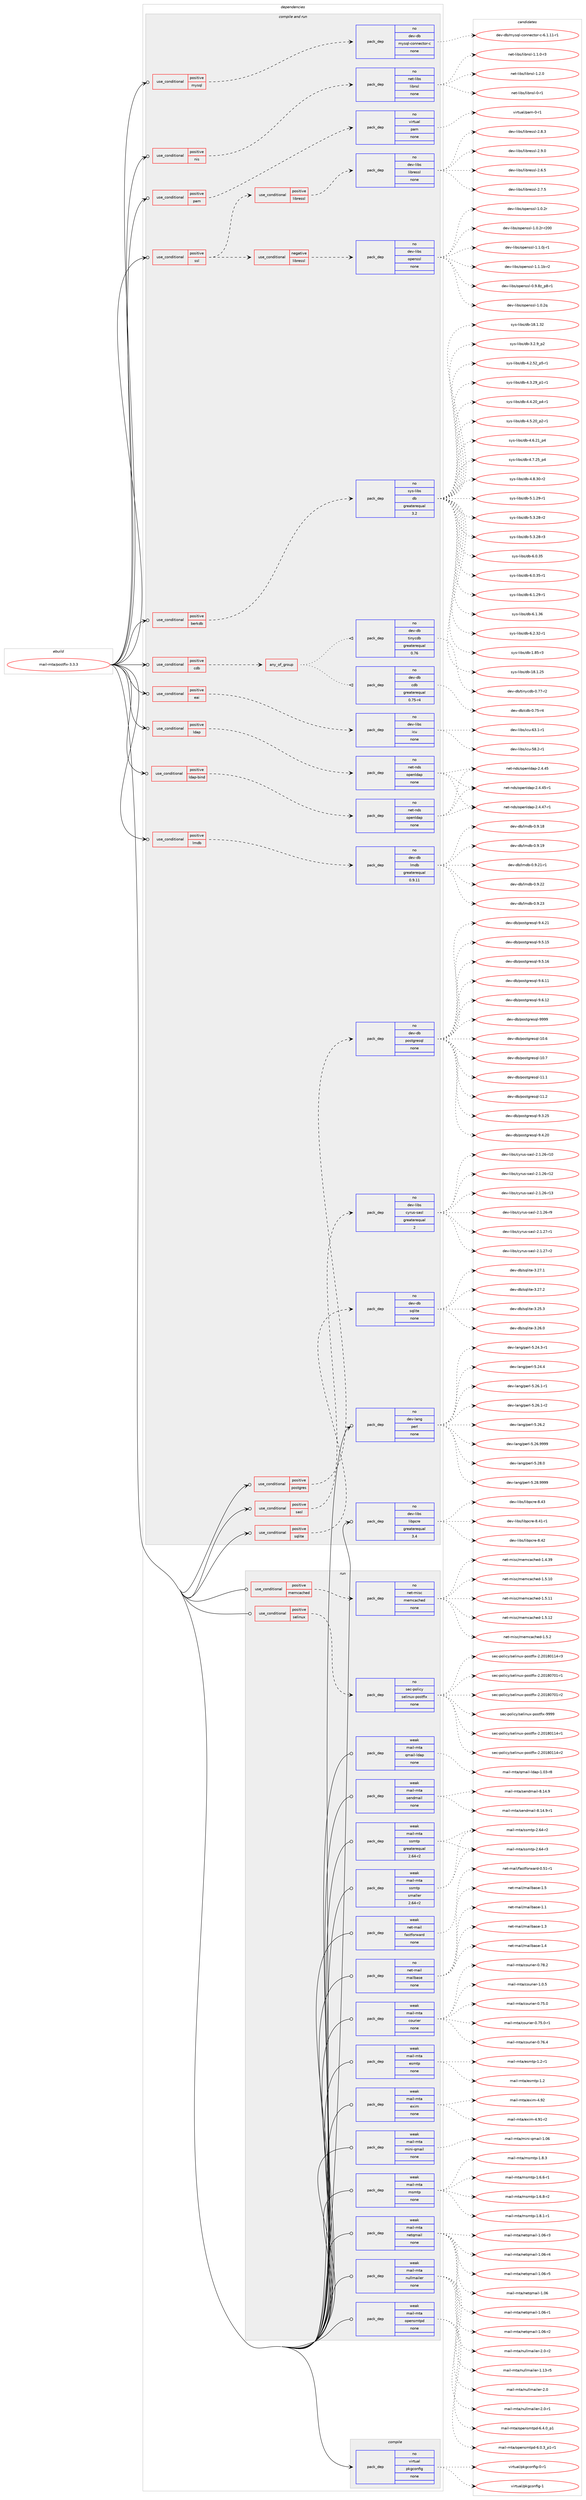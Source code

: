 digraph prolog {

# *************
# Graph options
# *************

newrank=true;
concentrate=true;
compound=true;
graph [rankdir=LR,fontname=Helvetica,fontsize=10,ranksep=1.5];#, ranksep=2.5, nodesep=0.2];
edge  [arrowhead=vee];
node  [fontname=Helvetica,fontsize=10];

# **********
# The ebuild
# **********

subgraph cluster_leftcol {
color=gray;
rank=same;
label=<<i>ebuild</i>>;
id [label="mail-mta/postfix-3.3.3", color=red, width=4, href="../mail-mta/postfix-3.3.3.svg"];
}

# ****************
# The dependencies
# ****************

subgraph cluster_midcol {
color=gray;
label=<<i>dependencies</i>>;
subgraph cluster_compile {
fillcolor="#eeeeee";
style=filled;
label=<<i>compile</i>>;
subgraph pack1140976 {
dependency1597487 [label=<<TABLE BORDER="0" CELLBORDER="1" CELLSPACING="0" CELLPADDING="4" WIDTH="220"><TR><TD ROWSPAN="6" CELLPADDING="30">pack_dep</TD></TR><TR><TD WIDTH="110">no</TD></TR><TR><TD>virtual</TD></TR><TR><TD>pkgconfig</TD></TR><TR><TD>none</TD></TR><TR><TD></TD></TR></TABLE>>, shape=none, color=blue];
}
id:e -> dependency1597487:w [weight=20,style="solid",arrowhead="vee"];
}
subgraph cluster_compileandrun {
fillcolor="#eeeeee";
style=filled;
label=<<i>compile and run</i>>;
subgraph cond431373 {
dependency1597488 [label=<<TABLE BORDER="0" CELLBORDER="1" CELLSPACING="0" CELLPADDING="4"><TR><TD ROWSPAN="3" CELLPADDING="10">use_conditional</TD></TR><TR><TD>positive</TD></TR><TR><TD>berkdb</TD></TR></TABLE>>, shape=none, color=red];
subgraph pack1140977 {
dependency1597489 [label=<<TABLE BORDER="0" CELLBORDER="1" CELLSPACING="0" CELLPADDING="4" WIDTH="220"><TR><TD ROWSPAN="6" CELLPADDING="30">pack_dep</TD></TR><TR><TD WIDTH="110">no</TD></TR><TR><TD>sys-libs</TD></TR><TR><TD>db</TD></TR><TR><TD>greaterequal</TD></TR><TR><TD>3.2</TD></TR></TABLE>>, shape=none, color=blue];
}
dependency1597488:e -> dependency1597489:w [weight=20,style="dashed",arrowhead="vee"];
}
id:e -> dependency1597488:w [weight=20,style="solid",arrowhead="odotvee"];
subgraph cond431374 {
dependency1597490 [label=<<TABLE BORDER="0" CELLBORDER="1" CELLSPACING="0" CELLPADDING="4"><TR><TD ROWSPAN="3" CELLPADDING="10">use_conditional</TD></TR><TR><TD>positive</TD></TR><TR><TD>cdb</TD></TR></TABLE>>, shape=none, color=red];
subgraph any24492 {
dependency1597491 [label=<<TABLE BORDER="0" CELLBORDER="1" CELLSPACING="0" CELLPADDING="4"><TR><TD CELLPADDING="10">any_of_group</TD></TR></TABLE>>, shape=none, color=red];subgraph pack1140978 {
dependency1597492 [label=<<TABLE BORDER="0" CELLBORDER="1" CELLSPACING="0" CELLPADDING="4" WIDTH="220"><TR><TD ROWSPAN="6" CELLPADDING="30">pack_dep</TD></TR><TR><TD WIDTH="110">no</TD></TR><TR><TD>dev-db</TD></TR><TR><TD>tinycdb</TD></TR><TR><TD>greaterequal</TD></TR><TR><TD>0.76</TD></TR></TABLE>>, shape=none, color=blue];
}
dependency1597491:e -> dependency1597492:w [weight=20,style="dotted",arrowhead="oinv"];
subgraph pack1140979 {
dependency1597493 [label=<<TABLE BORDER="0" CELLBORDER="1" CELLSPACING="0" CELLPADDING="4" WIDTH="220"><TR><TD ROWSPAN="6" CELLPADDING="30">pack_dep</TD></TR><TR><TD WIDTH="110">no</TD></TR><TR><TD>dev-db</TD></TR><TR><TD>cdb</TD></TR><TR><TD>greaterequal</TD></TR><TR><TD>0.75-r4</TD></TR></TABLE>>, shape=none, color=blue];
}
dependency1597491:e -> dependency1597493:w [weight=20,style="dotted",arrowhead="oinv"];
}
dependency1597490:e -> dependency1597491:w [weight=20,style="dashed",arrowhead="vee"];
}
id:e -> dependency1597490:w [weight=20,style="solid",arrowhead="odotvee"];
subgraph cond431375 {
dependency1597494 [label=<<TABLE BORDER="0" CELLBORDER="1" CELLSPACING="0" CELLPADDING="4"><TR><TD ROWSPAN="3" CELLPADDING="10">use_conditional</TD></TR><TR><TD>positive</TD></TR><TR><TD>eai</TD></TR></TABLE>>, shape=none, color=red];
subgraph pack1140980 {
dependency1597495 [label=<<TABLE BORDER="0" CELLBORDER="1" CELLSPACING="0" CELLPADDING="4" WIDTH="220"><TR><TD ROWSPAN="6" CELLPADDING="30">pack_dep</TD></TR><TR><TD WIDTH="110">no</TD></TR><TR><TD>dev-libs</TD></TR><TR><TD>icu</TD></TR><TR><TD>none</TD></TR><TR><TD></TD></TR></TABLE>>, shape=none, color=blue];
}
dependency1597494:e -> dependency1597495:w [weight=20,style="dashed",arrowhead="vee"];
}
id:e -> dependency1597494:w [weight=20,style="solid",arrowhead="odotvee"];
subgraph cond431376 {
dependency1597496 [label=<<TABLE BORDER="0" CELLBORDER="1" CELLSPACING="0" CELLPADDING="4"><TR><TD ROWSPAN="3" CELLPADDING="10">use_conditional</TD></TR><TR><TD>positive</TD></TR><TR><TD>ldap</TD></TR></TABLE>>, shape=none, color=red];
subgraph pack1140981 {
dependency1597497 [label=<<TABLE BORDER="0" CELLBORDER="1" CELLSPACING="0" CELLPADDING="4" WIDTH="220"><TR><TD ROWSPAN="6" CELLPADDING="30">pack_dep</TD></TR><TR><TD WIDTH="110">no</TD></TR><TR><TD>net-nds</TD></TR><TR><TD>openldap</TD></TR><TR><TD>none</TD></TR><TR><TD></TD></TR></TABLE>>, shape=none, color=blue];
}
dependency1597496:e -> dependency1597497:w [weight=20,style="dashed",arrowhead="vee"];
}
id:e -> dependency1597496:w [weight=20,style="solid",arrowhead="odotvee"];
subgraph cond431377 {
dependency1597498 [label=<<TABLE BORDER="0" CELLBORDER="1" CELLSPACING="0" CELLPADDING="4"><TR><TD ROWSPAN="3" CELLPADDING="10">use_conditional</TD></TR><TR><TD>positive</TD></TR><TR><TD>ldap-bind</TD></TR></TABLE>>, shape=none, color=red];
subgraph pack1140982 {
dependency1597499 [label=<<TABLE BORDER="0" CELLBORDER="1" CELLSPACING="0" CELLPADDING="4" WIDTH="220"><TR><TD ROWSPAN="6" CELLPADDING="30">pack_dep</TD></TR><TR><TD WIDTH="110">no</TD></TR><TR><TD>net-nds</TD></TR><TR><TD>openldap</TD></TR><TR><TD>none</TD></TR><TR><TD></TD></TR></TABLE>>, shape=none, color=blue];
}
dependency1597498:e -> dependency1597499:w [weight=20,style="dashed",arrowhead="vee"];
}
id:e -> dependency1597498:w [weight=20,style="solid",arrowhead="odotvee"];
subgraph cond431378 {
dependency1597500 [label=<<TABLE BORDER="0" CELLBORDER="1" CELLSPACING="0" CELLPADDING="4"><TR><TD ROWSPAN="3" CELLPADDING="10">use_conditional</TD></TR><TR><TD>positive</TD></TR><TR><TD>lmdb</TD></TR></TABLE>>, shape=none, color=red];
subgraph pack1140983 {
dependency1597501 [label=<<TABLE BORDER="0" CELLBORDER="1" CELLSPACING="0" CELLPADDING="4" WIDTH="220"><TR><TD ROWSPAN="6" CELLPADDING="30">pack_dep</TD></TR><TR><TD WIDTH="110">no</TD></TR><TR><TD>dev-db</TD></TR><TR><TD>lmdb</TD></TR><TR><TD>greaterequal</TD></TR><TR><TD>0.9.11</TD></TR></TABLE>>, shape=none, color=blue];
}
dependency1597500:e -> dependency1597501:w [weight=20,style="dashed",arrowhead="vee"];
}
id:e -> dependency1597500:w [weight=20,style="solid",arrowhead="odotvee"];
subgraph cond431379 {
dependency1597502 [label=<<TABLE BORDER="0" CELLBORDER="1" CELLSPACING="0" CELLPADDING="4"><TR><TD ROWSPAN="3" CELLPADDING="10">use_conditional</TD></TR><TR><TD>positive</TD></TR><TR><TD>mysql</TD></TR></TABLE>>, shape=none, color=red];
subgraph pack1140984 {
dependency1597503 [label=<<TABLE BORDER="0" CELLBORDER="1" CELLSPACING="0" CELLPADDING="4" WIDTH="220"><TR><TD ROWSPAN="6" CELLPADDING="30">pack_dep</TD></TR><TR><TD WIDTH="110">no</TD></TR><TR><TD>dev-db</TD></TR><TR><TD>mysql-connector-c</TD></TR><TR><TD>none</TD></TR><TR><TD></TD></TR></TABLE>>, shape=none, color=blue];
}
dependency1597502:e -> dependency1597503:w [weight=20,style="dashed",arrowhead="vee"];
}
id:e -> dependency1597502:w [weight=20,style="solid",arrowhead="odotvee"];
subgraph cond431380 {
dependency1597504 [label=<<TABLE BORDER="0" CELLBORDER="1" CELLSPACING="0" CELLPADDING="4"><TR><TD ROWSPAN="3" CELLPADDING="10">use_conditional</TD></TR><TR><TD>positive</TD></TR><TR><TD>nis</TD></TR></TABLE>>, shape=none, color=red];
subgraph pack1140985 {
dependency1597505 [label=<<TABLE BORDER="0" CELLBORDER="1" CELLSPACING="0" CELLPADDING="4" WIDTH="220"><TR><TD ROWSPAN="6" CELLPADDING="30">pack_dep</TD></TR><TR><TD WIDTH="110">no</TD></TR><TR><TD>net-libs</TD></TR><TR><TD>libnsl</TD></TR><TR><TD>none</TD></TR><TR><TD></TD></TR></TABLE>>, shape=none, color=blue];
}
dependency1597504:e -> dependency1597505:w [weight=20,style="dashed",arrowhead="vee"];
}
id:e -> dependency1597504:w [weight=20,style="solid",arrowhead="odotvee"];
subgraph cond431381 {
dependency1597506 [label=<<TABLE BORDER="0" CELLBORDER="1" CELLSPACING="0" CELLPADDING="4"><TR><TD ROWSPAN="3" CELLPADDING="10">use_conditional</TD></TR><TR><TD>positive</TD></TR><TR><TD>pam</TD></TR></TABLE>>, shape=none, color=red];
subgraph pack1140986 {
dependency1597507 [label=<<TABLE BORDER="0" CELLBORDER="1" CELLSPACING="0" CELLPADDING="4" WIDTH="220"><TR><TD ROWSPAN="6" CELLPADDING="30">pack_dep</TD></TR><TR><TD WIDTH="110">no</TD></TR><TR><TD>virtual</TD></TR><TR><TD>pam</TD></TR><TR><TD>none</TD></TR><TR><TD></TD></TR></TABLE>>, shape=none, color=blue];
}
dependency1597506:e -> dependency1597507:w [weight=20,style="dashed",arrowhead="vee"];
}
id:e -> dependency1597506:w [weight=20,style="solid",arrowhead="odotvee"];
subgraph cond431382 {
dependency1597508 [label=<<TABLE BORDER="0" CELLBORDER="1" CELLSPACING="0" CELLPADDING="4"><TR><TD ROWSPAN="3" CELLPADDING="10">use_conditional</TD></TR><TR><TD>positive</TD></TR><TR><TD>postgres</TD></TR></TABLE>>, shape=none, color=red];
subgraph pack1140987 {
dependency1597509 [label=<<TABLE BORDER="0" CELLBORDER="1" CELLSPACING="0" CELLPADDING="4" WIDTH="220"><TR><TD ROWSPAN="6" CELLPADDING="30">pack_dep</TD></TR><TR><TD WIDTH="110">no</TD></TR><TR><TD>dev-db</TD></TR><TR><TD>postgresql</TD></TR><TR><TD>none</TD></TR><TR><TD></TD></TR></TABLE>>, shape=none, color=blue];
}
dependency1597508:e -> dependency1597509:w [weight=20,style="dashed",arrowhead="vee"];
}
id:e -> dependency1597508:w [weight=20,style="solid",arrowhead="odotvee"];
subgraph cond431383 {
dependency1597510 [label=<<TABLE BORDER="0" CELLBORDER="1" CELLSPACING="0" CELLPADDING="4"><TR><TD ROWSPAN="3" CELLPADDING="10">use_conditional</TD></TR><TR><TD>positive</TD></TR><TR><TD>sasl</TD></TR></TABLE>>, shape=none, color=red];
subgraph pack1140988 {
dependency1597511 [label=<<TABLE BORDER="0" CELLBORDER="1" CELLSPACING="0" CELLPADDING="4" WIDTH="220"><TR><TD ROWSPAN="6" CELLPADDING="30">pack_dep</TD></TR><TR><TD WIDTH="110">no</TD></TR><TR><TD>dev-libs</TD></TR><TR><TD>cyrus-sasl</TD></TR><TR><TD>greaterequal</TD></TR><TR><TD>2</TD></TR></TABLE>>, shape=none, color=blue];
}
dependency1597510:e -> dependency1597511:w [weight=20,style="dashed",arrowhead="vee"];
}
id:e -> dependency1597510:w [weight=20,style="solid",arrowhead="odotvee"];
subgraph cond431384 {
dependency1597512 [label=<<TABLE BORDER="0" CELLBORDER="1" CELLSPACING="0" CELLPADDING="4"><TR><TD ROWSPAN="3" CELLPADDING="10">use_conditional</TD></TR><TR><TD>positive</TD></TR><TR><TD>sqlite</TD></TR></TABLE>>, shape=none, color=red];
subgraph pack1140989 {
dependency1597513 [label=<<TABLE BORDER="0" CELLBORDER="1" CELLSPACING="0" CELLPADDING="4" WIDTH="220"><TR><TD ROWSPAN="6" CELLPADDING="30">pack_dep</TD></TR><TR><TD WIDTH="110">no</TD></TR><TR><TD>dev-db</TD></TR><TR><TD>sqlite</TD></TR><TR><TD>none</TD></TR><TR><TD></TD></TR></TABLE>>, shape=none, color=blue];
}
dependency1597512:e -> dependency1597513:w [weight=20,style="dashed",arrowhead="vee"];
}
id:e -> dependency1597512:w [weight=20,style="solid",arrowhead="odotvee"];
subgraph cond431385 {
dependency1597514 [label=<<TABLE BORDER="0" CELLBORDER="1" CELLSPACING="0" CELLPADDING="4"><TR><TD ROWSPAN="3" CELLPADDING="10">use_conditional</TD></TR><TR><TD>positive</TD></TR><TR><TD>ssl</TD></TR></TABLE>>, shape=none, color=red];
subgraph cond431386 {
dependency1597515 [label=<<TABLE BORDER="0" CELLBORDER="1" CELLSPACING="0" CELLPADDING="4"><TR><TD ROWSPAN="3" CELLPADDING="10">use_conditional</TD></TR><TR><TD>negative</TD></TR><TR><TD>libressl</TD></TR></TABLE>>, shape=none, color=red];
subgraph pack1140990 {
dependency1597516 [label=<<TABLE BORDER="0" CELLBORDER="1" CELLSPACING="0" CELLPADDING="4" WIDTH="220"><TR><TD ROWSPAN="6" CELLPADDING="30">pack_dep</TD></TR><TR><TD WIDTH="110">no</TD></TR><TR><TD>dev-libs</TD></TR><TR><TD>openssl</TD></TR><TR><TD>none</TD></TR><TR><TD></TD></TR></TABLE>>, shape=none, color=blue];
}
dependency1597515:e -> dependency1597516:w [weight=20,style="dashed",arrowhead="vee"];
}
dependency1597514:e -> dependency1597515:w [weight=20,style="dashed",arrowhead="vee"];
subgraph cond431387 {
dependency1597517 [label=<<TABLE BORDER="0" CELLBORDER="1" CELLSPACING="0" CELLPADDING="4"><TR><TD ROWSPAN="3" CELLPADDING="10">use_conditional</TD></TR><TR><TD>positive</TD></TR><TR><TD>libressl</TD></TR></TABLE>>, shape=none, color=red];
subgraph pack1140991 {
dependency1597518 [label=<<TABLE BORDER="0" CELLBORDER="1" CELLSPACING="0" CELLPADDING="4" WIDTH="220"><TR><TD ROWSPAN="6" CELLPADDING="30">pack_dep</TD></TR><TR><TD WIDTH="110">no</TD></TR><TR><TD>dev-libs</TD></TR><TR><TD>libressl</TD></TR><TR><TD>none</TD></TR><TR><TD></TD></TR></TABLE>>, shape=none, color=blue];
}
dependency1597517:e -> dependency1597518:w [weight=20,style="dashed",arrowhead="vee"];
}
dependency1597514:e -> dependency1597517:w [weight=20,style="dashed",arrowhead="vee"];
}
id:e -> dependency1597514:w [weight=20,style="solid",arrowhead="odotvee"];
subgraph pack1140992 {
dependency1597519 [label=<<TABLE BORDER="0" CELLBORDER="1" CELLSPACING="0" CELLPADDING="4" WIDTH="220"><TR><TD ROWSPAN="6" CELLPADDING="30">pack_dep</TD></TR><TR><TD WIDTH="110">no</TD></TR><TR><TD>dev-lang</TD></TR><TR><TD>perl</TD></TR><TR><TD>none</TD></TR><TR><TD></TD></TR></TABLE>>, shape=none, color=blue];
}
id:e -> dependency1597519:w [weight=20,style="solid",arrowhead="odotvee"];
subgraph pack1140993 {
dependency1597520 [label=<<TABLE BORDER="0" CELLBORDER="1" CELLSPACING="0" CELLPADDING="4" WIDTH="220"><TR><TD ROWSPAN="6" CELLPADDING="30">pack_dep</TD></TR><TR><TD WIDTH="110">no</TD></TR><TR><TD>dev-libs</TD></TR><TR><TD>libpcre</TD></TR><TR><TD>greaterequal</TD></TR><TR><TD>3.4</TD></TR></TABLE>>, shape=none, color=blue];
}
id:e -> dependency1597520:w [weight=20,style="solid",arrowhead="odotvee"];
}
subgraph cluster_run {
fillcolor="#eeeeee";
style=filled;
label=<<i>run</i>>;
subgraph cond431388 {
dependency1597521 [label=<<TABLE BORDER="0" CELLBORDER="1" CELLSPACING="0" CELLPADDING="4"><TR><TD ROWSPAN="3" CELLPADDING="10">use_conditional</TD></TR><TR><TD>positive</TD></TR><TR><TD>memcached</TD></TR></TABLE>>, shape=none, color=red];
subgraph pack1140994 {
dependency1597522 [label=<<TABLE BORDER="0" CELLBORDER="1" CELLSPACING="0" CELLPADDING="4" WIDTH="220"><TR><TD ROWSPAN="6" CELLPADDING="30">pack_dep</TD></TR><TR><TD WIDTH="110">no</TD></TR><TR><TD>net-misc</TD></TR><TR><TD>memcached</TD></TR><TR><TD>none</TD></TR><TR><TD></TD></TR></TABLE>>, shape=none, color=blue];
}
dependency1597521:e -> dependency1597522:w [weight=20,style="dashed",arrowhead="vee"];
}
id:e -> dependency1597521:w [weight=20,style="solid",arrowhead="odot"];
subgraph cond431389 {
dependency1597523 [label=<<TABLE BORDER="0" CELLBORDER="1" CELLSPACING="0" CELLPADDING="4"><TR><TD ROWSPAN="3" CELLPADDING="10">use_conditional</TD></TR><TR><TD>positive</TD></TR><TR><TD>selinux</TD></TR></TABLE>>, shape=none, color=red];
subgraph pack1140995 {
dependency1597524 [label=<<TABLE BORDER="0" CELLBORDER="1" CELLSPACING="0" CELLPADDING="4" WIDTH="220"><TR><TD ROWSPAN="6" CELLPADDING="30">pack_dep</TD></TR><TR><TD WIDTH="110">no</TD></TR><TR><TD>sec-policy</TD></TR><TR><TD>selinux-postfix</TD></TR><TR><TD>none</TD></TR><TR><TD></TD></TR></TABLE>>, shape=none, color=blue];
}
dependency1597523:e -> dependency1597524:w [weight=20,style="dashed",arrowhead="vee"];
}
id:e -> dependency1597523:w [weight=20,style="solid",arrowhead="odot"];
subgraph pack1140996 {
dependency1597525 [label=<<TABLE BORDER="0" CELLBORDER="1" CELLSPACING="0" CELLPADDING="4" WIDTH="220"><TR><TD ROWSPAN="6" CELLPADDING="30">pack_dep</TD></TR><TR><TD WIDTH="110">no</TD></TR><TR><TD>net-mail</TD></TR><TR><TD>mailbase</TD></TR><TR><TD>none</TD></TR><TR><TD></TD></TR></TABLE>>, shape=none, color=blue];
}
id:e -> dependency1597525:w [weight=20,style="solid",arrowhead="odot"];
subgraph pack1140997 {
dependency1597526 [label=<<TABLE BORDER="0" CELLBORDER="1" CELLSPACING="0" CELLPADDING="4" WIDTH="220"><TR><TD ROWSPAN="6" CELLPADDING="30">pack_dep</TD></TR><TR><TD WIDTH="110">weak</TD></TR><TR><TD>mail-mta</TD></TR><TR><TD>courier</TD></TR><TR><TD>none</TD></TR><TR><TD></TD></TR></TABLE>>, shape=none, color=blue];
}
id:e -> dependency1597526:w [weight=20,style="solid",arrowhead="odot"];
subgraph pack1140998 {
dependency1597527 [label=<<TABLE BORDER="0" CELLBORDER="1" CELLSPACING="0" CELLPADDING="4" WIDTH="220"><TR><TD ROWSPAN="6" CELLPADDING="30">pack_dep</TD></TR><TR><TD WIDTH="110">weak</TD></TR><TR><TD>mail-mta</TD></TR><TR><TD>esmtp</TD></TR><TR><TD>none</TD></TR><TR><TD></TD></TR></TABLE>>, shape=none, color=blue];
}
id:e -> dependency1597527:w [weight=20,style="solid",arrowhead="odot"];
subgraph pack1140999 {
dependency1597528 [label=<<TABLE BORDER="0" CELLBORDER="1" CELLSPACING="0" CELLPADDING="4" WIDTH="220"><TR><TD ROWSPAN="6" CELLPADDING="30">pack_dep</TD></TR><TR><TD WIDTH="110">weak</TD></TR><TR><TD>mail-mta</TD></TR><TR><TD>exim</TD></TR><TR><TD>none</TD></TR><TR><TD></TD></TR></TABLE>>, shape=none, color=blue];
}
id:e -> dependency1597528:w [weight=20,style="solid",arrowhead="odot"];
subgraph pack1141000 {
dependency1597529 [label=<<TABLE BORDER="0" CELLBORDER="1" CELLSPACING="0" CELLPADDING="4" WIDTH="220"><TR><TD ROWSPAN="6" CELLPADDING="30">pack_dep</TD></TR><TR><TD WIDTH="110">weak</TD></TR><TR><TD>mail-mta</TD></TR><TR><TD>mini-qmail</TD></TR><TR><TD>none</TD></TR><TR><TD></TD></TR></TABLE>>, shape=none, color=blue];
}
id:e -> dependency1597529:w [weight=20,style="solid",arrowhead="odot"];
subgraph pack1141001 {
dependency1597530 [label=<<TABLE BORDER="0" CELLBORDER="1" CELLSPACING="0" CELLPADDING="4" WIDTH="220"><TR><TD ROWSPAN="6" CELLPADDING="30">pack_dep</TD></TR><TR><TD WIDTH="110">weak</TD></TR><TR><TD>mail-mta</TD></TR><TR><TD>msmtp</TD></TR><TR><TD>none</TD></TR><TR><TD></TD></TR></TABLE>>, shape=none, color=blue];
}
id:e -> dependency1597530:w [weight=20,style="solid",arrowhead="odot"];
subgraph pack1141002 {
dependency1597531 [label=<<TABLE BORDER="0" CELLBORDER="1" CELLSPACING="0" CELLPADDING="4" WIDTH="220"><TR><TD ROWSPAN="6" CELLPADDING="30">pack_dep</TD></TR><TR><TD WIDTH="110">weak</TD></TR><TR><TD>mail-mta</TD></TR><TR><TD>netqmail</TD></TR><TR><TD>none</TD></TR><TR><TD></TD></TR></TABLE>>, shape=none, color=blue];
}
id:e -> dependency1597531:w [weight=20,style="solid",arrowhead="odot"];
subgraph pack1141003 {
dependency1597532 [label=<<TABLE BORDER="0" CELLBORDER="1" CELLSPACING="0" CELLPADDING="4" WIDTH="220"><TR><TD ROWSPAN="6" CELLPADDING="30">pack_dep</TD></TR><TR><TD WIDTH="110">weak</TD></TR><TR><TD>mail-mta</TD></TR><TR><TD>nullmailer</TD></TR><TR><TD>none</TD></TR><TR><TD></TD></TR></TABLE>>, shape=none, color=blue];
}
id:e -> dependency1597532:w [weight=20,style="solid",arrowhead="odot"];
subgraph pack1141004 {
dependency1597533 [label=<<TABLE BORDER="0" CELLBORDER="1" CELLSPACING="0" CELLPADDING="4" WIDTH="220"><TR><TD ROWSPAN="6" CELLPADDING="30">pack_dep</TD></TR><TR><TD WIDTH="110">weak</TD></TR><TR><TD>mail-mta</TD></TR><TR><TD>opensmtpd</TD></TR><TR><TD>none</TD></TR><TR><TD></TD></TR></TABLE>>, shape=none, color=blue];
}
id:e -> dependency1597533:w [weight=20,style="solid",arrowhead="odot"];
subgraph pack1141005 {
dependency1597534 [label=<<TABLE BORDER="0" CELLBORDER="1" CELLSPACING="0" CELLPADDING="4" WIDTH="220"><TR><TD ROWSPAN="6" CELLPADDING="30">pack_dep</TD></TR><TR><TD WIDTH="110">weak</TD></TR><TR><TD>mail-mta</TD></TR><TR><TD>qmail-ldap</TD></TR><TR><TD>none</TD></TR><TR><TD></TD></TR></TABLE>>, shape=none, color=blue];
}
id:e -> dependency1597534:w [weight=20,style="solid",arrowhead="odot"];
subgraph pack1141006 {
dependency1597535 [label=<<TABLE BORDER="0" CELLBORDER="1" CELLSPACING="0" CELLPADDING="4" WIDTH="220"><TR><TD ROWSPAN="6" CELLPADDING="30">pack_dep</TD></TR><TR><TD WIDTH="110">weak</TD></TR><TR><TD>mail-mta</TD></TR><TR><TD>sendmail</TD></TR><TR><TD>none</TD></TR><TR><TD></TD></TR></TABLE>>, shape=none, color=blue];
}
id:e -> dependency1597535:w [weight=20,style="solid",arrowhead="odot"];
subgraph pack1141007 {
dependency1597536 [label=<<TABLE BORDER="0" CELLBORDER="1" CELLSPACING="0" CELLPADDING="4" WIDTH="220"><TR><TD ROWSPAN="6" CELLPADDING="30">pack_dep</TD></TR><TR><TD WIDTH="110">weak</TD></TR><TR><TD>mail-mta</TD></TR><TR><TD>ssmtp</TD></TR><TR><TD>greaterequal</TD></TR><TR><TD>2.64-r2</TD></TR></TABLE>>, shape=none, color=blue];
}
id:e -> dependency1597536:w [weight=20,style="solid",arrowhead="odot"];
subgraph pack1141008 {
dependency1597537 [label=<<TABLE BORDER="0" CELLBORDER="1" CELLSPACING="0" CELLPADDING="4" WIDTH="220"><TR><TD ROWSPAN="6" CELLPADDING="30">pack_dep</TD></TR><TR><TD WIDTH="110">weak</TD></TR><TR><TD>mail-mta</TD></TR><TR><TD>ssmtp</TD></TR><TR><TD>smaller</TD></TR><TR><TD>2.64-r2</TD></TR></TABLE>>, shape=none, color=blue];
}
id:e -> dependency1597537:w [weight=20,style="solid",arrowhead="odot"];
subgraph pack1141009 {
dependency1597538 [label=<<TABLE BORDER="0" CELLBORDER="1" CELLSPACING="0" CELLPADDING="4" WIDTH="220"><TR><TD ROWSPAN="6" CELLPADDING="30">pack_dep</TD></TR><TR><TD WIDTH="110">weak</TD></TR><TR><TD>net-mail</TD></TR><TR><TD>fastforward</TD></TR><TR><TD>none</TD></TR><TR><TD></TD></TR></TABLE>>, shape=none, color=blue];
}
id:e -> dependency1597538:w [weight=20,style="solid",arrowhead="odot"];
}
}

# **************
# The candidates
# **************

subgraph cluster_choices {
rank=same;
color=gray;
label=<<i>candidates</i>>;

subgraph choice1140976 {
color=black;
nodesep=1;
choice11810511411611797108471121071039911111010210510345484511449 [label="virtual/pkgconfig-0-r1", color=red, width=4,href="../virtual/pkgconfig-0-r1.svg"];
choice1181051141161179710847112107103991111101021051034549 [label="virtual/pkgconfig-1", color=red, width=4,href="../virtual/pkgconfig-1.svg"];
dependency1597487:e -> choice11810511411611797108471121071039911111010210510345484511449:w [style=dotted,weight="100"];
dependency1597487:e -> choice1181051141161179710847112107103991111101021051034549:w [style=dotted,weight="100"];
}
subgraph choice1140977 {
color=black;
nodesep=1;
choice1151211154510810598115471009845494656534511451 [label="sys-libs/db-1.85-r3", color=red, width=4,href="../sys-libs/db-1.85-r3.svg"];
choice115121115451081059811547100984549564649465053 [label="sys-libs/db-18.1.25", color=red, width=4,href="../sys-libs/db-18.1.25.svg"];
choice115121115451081059811547100984549564649465150 [label="sys-libs/db-18.1.32", color=red, width=4,href="../sys-libs/db-18.1.32.svg"];
choice115121115451081059811547100984551465046579511250 [label="sys-libs/db-3.2.9_p2", color=red, width=4,href="../sys-libs/db-3.2.9_p2.svg"];
choice115121115451081059811547100984552465046535095112534511449 [label="sys-libs/db-4.2.52_p5-r1", color=red, width=4,href="../sys-libs/db-4.2.52_p5-r1.svg"];
choice115121115451081059811547100984552465146505795112494511449 [label="sys-libs/db-4.3.29_p1-r1", color=red, width=4,href="../sys-libs/db-4.3.29_p1-r1.svg"];
choice115121115451081059811547100984552465246504895112524511449 [label="sys-libs/db-4.4.20_p4-r1", color=red, width=4,href="../sys-libs/db-4.4.20_p4-r1.svg"];
choice115121115451081059811547100984552465346504895112504511449 [label="sys-libs/db-4.5.20_p2-r1", color=red, width=4,href="../sys-libs/db-4.5.20_p2-r1.svg"];
choice11512111545108105981154710098455246544650499511252 [label="sys-libs/db-4.6.21_p4", color=red, width=4,href="../sys-libs/db-4.6.21_p4.svg"];
choice11512111545108105981154710098455246554650539511252 [label="sys-libs/db-4.7.25_p4", color=red, width=4,href="../sys-libs/db-4.7.25_p4.svg"];
choice11512111545108105981154710098455246564651484511450 [label="sys-libs/db-4.8.30-r2", color=red, width=4,href="../sys-libs/db-4.8.30-r2.svg"];
choice11512111545108105981154710098455346494650574511449 [label="sys-libs/db-5.1.29-r1", color=red, width=4,href="../sys-libs/db-5.1.29-r1.svg"];
choice11512111545108105981154710098455346514650564511450 [label="sys-libs/db-5.3.28-r2", color=red, width=4,href="../sys-libs/db-5.3.28-r2.svg"];
choice11512111545108105981154710098455346514650564511451 [label="sys-libs/db-5.3.28-r3", color=red, width=4,href="../sys-libs/db-5.3.28-r3.svg"];
choice1151211154510810598115471009845544648465153 [label="sys-libs/db-6.0.35", color=red, width=4,href="../sys-libs/db-6.0.35.svg"];
choice11512111545108105981154710098455446484651534511449 [label="sys-libs/db-6.0.35-r1", color=red, width=4,href="../sys-libs/db-6.0.35-r1.svg"];
choice11512111545108105981154710098455446494650574511449 [label="sys-libs/db-6.1.29-r1", color=red, width=4,href="../sys-libs/db-6.1.29-r1.svg"];
choice1151211154510810598115471009845544649465154 [label="sys-libs/db-6.1.36", color=red, width=4,href="../sys-libs/db-6.1.36.svg"];
choice11512111545108105981154710098455446504651504511449 [label="sys-libs/db-6.2.32-r1", color=red, width=4,href="../sys-libs/db-6.2.32-r1.svg"];
dependency1597489:e -> choice1151211154510810598115471009845494656534511451:w [style=dotted,weight="100"];
dependency1597489:e -> choice115121115451081059811547100984549564649465053:w [style=dotted,weight="100"];
dependency1597489:e -> choice115121115451081059811547100984549564649465150:w [style=dotted,weight="100"];
dependency1597489:e -> choice115121115451081059811547100984551465046579511250:w [style=dotted,weight="100"];
dependency1597489:e -> choice115121115451081059811547100984552465046535095112534511449:w [style=dotted,weight="100"];
dependency1597489:e -> choice115121115451081059811547100984552465146505795112494511449:w [style=dotted,weight="100"];
dependency1597489:e -> choice115121115451081059811547100984552465246504895112524511449:w [style=dotted,weight="100"];
dependency1597489:e -> choice115121115451081059811547100984552465346504895112504511449:w [style=dotted,weight="100"];
dependency1597489:e -> choice11512111545108105981154710098455246544650499511252:w [style=dotted,weight="100"];
dependency1597489:e -> choice11512111545108105981154710098455246554650539511252:w [style=dotted,weight="100"];
dependency1597489:e -> choice11512111545108105981154710098455246564651484511450:w [style=dotted,weight="100"];
dependency1597489:e -> choice11512111545108105981154710098455346494650574511449:w [style=dotted,weight="100"];
dependency1597489:e -> choice11512111545108105981154710098455346514650564511450:w [style=dotted,weight="100"];
dependency1597489:e -> choice11512111545108105981154710098455346514650564511451:w [style=dotted,weight="100"];
dependency1597489:e -> choice1151211154510810598115471009845544648465153:w [style=dotted,weight="100"];
dependency1597489:e -> choice11512111545108105981154710098455446484651534511449:w [style=dotted,weight="100"];
dependency1597489:e -> choice11512111545108105981154710098455446494650574511449:w [style=dotted,weight="100"];
dependency1597489:e -> choice1151211154510810598115471009845544649465154:w [style=dotted,weight="100"];
dependency1597489:e -> choice11512111545108105981154710098455446504651504511449:w [style=dotted,weight="100"];
}
subgraph choice1140978 {
color=black;
nodesep=1;
choice100101118451009847116105110121991009845484655554511450 [label="dev-db/tinycdb-0.77-r2", color=red, width=4,href="../dev-db/tinycdb-0.77-r2.svg"];
dependency1597492:e -> choice100101118451009847116105110121991009845484655554511450:w [style=dotted,weight="100"];
}
subgraph choice1140979 {
color=black;
nodesep=1;
choice100101118451009847991009845484655534511452 [label="dev-db/cdb-0.75-r4", color=red, width=4,href="../dev-db/cdb-0.75-r4.svg"];
dependency1597493:e -> choice100101118451009847991009845484655534511452:w [style=dotted,weight="100"];
}
subgraph choice1140980 {
color=black;
nodesep=1;
choice1001011184510810598115471059911745535646504511449 [label="dev-libs/icu-58.2-r1", color=red, width=4,href="../dev-libs/icu-58.2-r1.svg"];
choice1001011184510810598115471059911745545146494511449 [label="dev-libs/icu-63.1-r1", color=red, width=4,href="../dev-libs/icu-63.1-r1.svg"];
dependency1597495:e -> choice1001011184510810598115471059911745535646504511449:w [style=dotted,weight="100"];
dependency1597495:e -> choice1001011184510810598115471059911745545146494511449:w [style=dotted,weight="100"];
}
subgraph choice1140981 {
color=black;
nodesep=1;
choice11010111645110100115471111121011101081009711245504652465253 [label="net-nds/openldap-2.4.45", color=red, width=4,href="../net-nds/openldap-2.4.45.svg"];
choice110101116451101001154711111210111010810097112455046524652534511449 [label="net-nds/openldap-2.4.45-r1", color=red, width=4,href="../net-nds/openldap-2.4.45-r1.svg"];
choice110101116451101001154711111210111010810097112455046524652554511449 [label="net-nds/openldap-2.4.47-r1", color=red, width=4,href="../net-nds/openldap-2.4.47-r1.svg"];
dependency1597497:e -> choice11010111645110100115471111121011101081009711245504652465253:w [style=dotted,weight="100"];
dependency1597497:e -> choice110101116451101001154711111210111010810097112455046524652534511449:w [style=dotted,weight="100"];
dependency1597497:e -> choice110101116451101001154711111210111010810097112455046524652554511449:w [style=dotted,weight="100"];
}
subgraph choice1140982 {
color=black;
nodesep=1;
choice11010111645110100115471111121011101081009711245504652465253 [label="net-nds/openldap-2.4.45", color=red, width=4,href="../net-nds/openldap-2.4.45.svg"];
choice110101116451101001154711111210111010810097112455046524652534511449 [label="net-nds/openldap-2.4.45-r1", color=red, width=4,href="../net-nds/openldap-2.4.45-r1.svg"];
choice110101116451101001154711111210111010810097112455046524652554511449 [label="net-nds/openldap-2.4.47-r1", color=red, width=4,href="../net-nds/openldap-2.4.47-r1.svg"];
dependency1597499:e -> choice11010111645110100115471111121011101081009711245504652465253:w [style=dotted,weight="100"];
dependency1597499:e -> choice110101116451101001154711111210111010810097112455046524652534511449:w [style=dotted,weight="100"];
dependency1597499:e -> choice110101116451101001154711111210111010810097112455046524652554511449:w [style=dotted,weight="100"];
}
subgraph choice1140983 {
color=black;
nodesep=1;
choice1001011184510098471081091009845484657464956 [label="dev-db/lmdb-0.9.18", color=red, width=4,href="../dev-db/lmdb-0.9.18.svg"];
choice1001011184510098471081091009845484657464957 [label="dev-db/lmdb-0.9.19", color=red, width=4,href="../dev-db/lmdb-0.9.19.svg"];
choice10010111845100984710810910098454846574650494511449 [label="dev-db/lmdb-0.9.21-r1", color=red, width=4,href="../dev-db/lmdb-0.9.21-r1.svg"];
choice1001011184510098471081091009845484657465050 [label="dev-db/lmdb-0.9.22", color=red, width=4,href="../dev-db/lmdb-0.9.22.svg"];
choice1001011184510098471081091009845484657465051 [label="dev-db/lmdb-0.9.23", color=red, width=4,href="../dev-db/lmdb-0.9.23.svg"];
dependency1597501:e -> choice1001011184510098471081091009845484657464956:w [style=dotted,weight="100"];
dependency1597501:e -> choice1001011184510098471081091009845484657464957:w [style=dotted,weight="100"];
dependency1597501:e -> choice10010111845100984710810910098454846574650494511449:w [style=dotted,weight="100"];
dependency1597501:e -> choice1001011184510098471081091009845484657465050:w [style=dotted,weight="100"];
dependency1597501:e -> choice1001011184510098471081091009845484657465051:w [style=dotted,weight="100"];
}
subgraph choice1140984 {
color=black;
nodesep=1;
choice1001011184510098471091211151131084599111110110101991161111144599455446494649494511449 [label="dev-db/mysql-connector-c-6.1.11-r1", color=red, width=4,href="../dev-db/mysql-connector-c-6.1.11-r1.svg"];
dependency1597503:e -> choice1001011184510098471091211151131084599111110110101991161111144599455446494649494511449:w [style=dotted,weight="100"];
}
subgraph choice1140985 {
color=black;
nodesep=1;
choice1101011164510810598115471081059811011510845484511449 [label="net-libs/libnsl-0-r1", color=red, width=4,href="../net-libs/libnsl-0-r1.svg"];
choice110101116451081059811547108105981101151084549464946484511451 [label="net-libs/libnsl-1.1.0-r3", color=red, width=4,href="../net-libs/libnsl-1.1.0-r3.svg"];
choice11010111645108105981154710810598110115108454946504648 [label="net-libs/libnsl-1.2.0", color=red, width=4,href="../net-libs/libnsl-1.2.0.svg"];
dependency1597505:e -> choice1101011164510810598115471081059811011510845484511449:w [style=dotted,weight="100"];
dependency1597505:e -> choice110101116451081059811547108105981101151084549464946484511451:w [style=dotted,weight="100"];
dependency1597505:e -> choice11010111645108105981154710810598110115108454946504648:w [style=dotted,weight="100"];
}
subgraph choice1140986 {
color=black;
nodesep=1;
choice11810511411611797108471129710945484511449 [label="virtual/pam-0-r1", color=red, width=4,href="../virtual/pam-0-r1.svg"];
dependency1597507:e -> choice11810511411611797108471129710945484511449:w [style=dotted,weight="100"];
}
subgraph choice1140987 {
color=black;
nodesep=1;
choice1001011184510098471121111151161031141011151131084549484654 [label="dev-db/postgresql-10.6", color=red, width=4,href="../dev-db/postgresql-10.6.svg"];
choice1001011184510098471121111151161031141011151131084549484655 [label="dev-db/postgresql-10.7", color=red, width=4,href="../dev-db/postgresql-10.7.svg"];
choice1001011184510098471121111151161031141011151131084549494649 [label="dev-db/postgresql-11.1", color=red, width=4,href="../dev-db/postgresql-11.1.svg"];
choice1001011184510098471121111151161031141011151131084549494650 [label="dev-db/postgresql-11.2", color=red, width=4,href="../dev-db/postgresql-11.2.svg"];
choice10010111845100984711211111511610311410111511310845574651465053 [label="dev-db/postgresql-9.3.25", color=red, width=4,href="../dev-db/postgresql-9.3.25.svg"];
choice10010111845100984711211111511610311410111511310845574652465048 [label="dev-db/postgresql-9.4.20", color=red, width=4,href="../dev-db/postgresql-9.4.20.svg"];
choice10010111845100984711211111511610311410111511310845574652465049 [label="dev-db/postgresql-9.4.21", color=red, width=4,href="../dev-db/postgresql-9.4.21.svg"];
choice10010111845100984711211111511610311410111511310845574653464953 [label="dev-db/postgresql-9.5.15", color=red, width=4,href="../dev-db/postgresql-9.5.15.svg"];
choice10010111845100984711211111511610311410111511310845574653464954 [label="dev-db/postgresql-9.5.16", color=red, width=4,href="../dev-db/postgresql-9.5.16.svg"];
choice10010111845100984711211111511610311410111511310845574654464949 [label="dev-db/postgresql-9.6.11", color=red, width=4,href="../dev-db/postgresql-9.6.11.svg"];
choice10010111845100984711211111511610311410111511310845574654464950 [label="dev-db/postgresql-9.6.12", color=red, width=4,href="../dev-db/postgresql-9.6.12.svg"];
choice1001011184510098471121111151161031141011151131084557575757 [label="dev-db/postgresql-9999", color=red, width=4,href="../dev-db/postgresql-9999.svg"];
dependency1597509:e -> choice1001011184510098471121111151161031141011151131084549484654:w [style=dotted,weight="100"];
dependency1597509:e -> choice1001011184510098471121111151161031141011151131084549484655:w [style=dotted,weight="100"];
dependency1597509:e -> choice1001011184510098471121111151161031141011151131084549494649:w [style=dotted,weight="100"];
dependency1597509:e -> choice1001011184510098471121111151161031141011151131084549494650:w [style=dotted,weight="100"];
dependency1597509:e -> choice10010111845100984711211111511610311410111511310845574651465053:w [style=dotted,weight="100"];
dependency1597509:e -> choice10010111845100984711211111511610311410111511310845574652465048:w [style=dotted,weight="100"];
dependency1597509:e -> choice10010111845100984711211111511610311410111511310845574652465049:w [style=dotted,weight="100"];
dependency1597509:e -> choice10010111845100984711211111511610311410111511310845574653464953:w [style=dotted,weight="100"];
dependency1597509:e -> choice10010111845100984711211111511610311410111511310845574653464954:w [style=dotted,weight="100"];
dependency1597509:e -> choice10010111845100984711211111511610311410111511310845574654464949:w [style=dotted,weight="100"];
dependency1597509:e -> choice10010111845100984711211111511610311410111511310845574654464950:w [style=dotted,weight="100"];
dependency1597509:e -> choice1001011184510098471121111151161031141011151131084557575757:w [style=dotted,weight="100"];
}
subgraph choice1140988 {
color=black;
nodesep=1;
choice10010111845108105981154799121114117115451159711510845504649465054451144948 [label="dev-libs/cyrus-sasl-2.1.26-r10", color=red, width=4,href="../dev-libs/cyrus-sasl-2.1.26-r10.svg"];
choice10010111845108105981154799121114117115451159711510845504649465054451144950 [label="dev-libs/cyrus-sasl-2.1.26-r12", color=red, width=4,href="../dev-libs/cyrus-sasl-2.1.26-r12.svg"];
choice10010111845108105981154799121114117115451159711510845504649465054451144951 [label="dev-libs/cyrus-sasl-2.1.26-r13", color=red, width=4,href="../dev-libs/cyrus-sasl-2.1.26-r13.svg"];
choice100101118451081059811547991211141171154511597115108455046494650544511457 [label="dev-libs/cyrus-sasl-2.1.26-r9", color=red, width=4,href="../dev-libs/cyrus-sasl-2.1.26-r9.svg"];
choice100101118451081059811547991211141171154511597115108455046494650554511449 [label="dev-libs/cyrus-sasl-2.1.27-r1", color=red, width=4,href="../dev-libs/cyrus-sasl-2.1.27-r1.svg"];
choice100101118451081059811547991211141171154511597115108455046494650554511450 [label="dev-libs/cyrus-sasl-2.1.27-r2", color=red, width=4,href="../dev-libs/cyrus-sasl-2.1.27-r2.svg"];
dependency1597511:e -> choice10010111845108105981154799121114117115451159711510845504649465054451144948:w [style=dotted,weight="100"];
dependency1597511:e -> choice10010111845108105981154799121114117115451159711510845504649465054451144950:w [style=dotted,weight="100"];
dependency1597511:e -> choice10010111845108105981154799121114117115451159711510845504649465054451144951:w [style=dotted,weight="100"];
dependency1597511:e -> choice100101118451081059811547991211141171154511597115108455046494650544511457:w [style=dotted,weight="100"];
dependency1597511:e -> choice100101118451081059811547991211141171154511597115108455046494650554511449:w [style=dotted,weight="100"];
dependency1597511:e -> choice100101118451081059811547991211141171154511597115108455046494650554511450:w [style=dotted,weight="100"];
}
subgraph choice1140989 {
color=black;
nodesep=1;
choice10010111845100984711511310810511610145514650534651 [label="dev-db/sqlite-3.25.3", color=red, width=4,href="../dev-db/sqlite-3.25.3.svg"];
choice10010111845100984711511310810511610145514650544648 [label="dev-db/sqlite-3.26.0", color=red, width=4,href="../dev-db/sqlite-3.26.0.svg"];
choice10010111845100984711511310810511610145514650554649 [label="dev-db/sqlite-3.27.1", color=red, width=4,href="../dev-db/sqlite-3.27.1.svg"];
choice10010111845100984711511310810511610145514650554650 [label="dev-db/sqlite-3.27.2", color=red, width=4,href="../dev-db/sqlite-3.27.2.svg"];
dependency1597513:e -> choice10010111845100984711511310810511610145514650534651:w [style=dotted,weight="100"];
dependency1597513:e -> choice10010111845100984711511310810511610145514650544648:w [style=dotted,weight="100"];
dependency1597513:e -> choice10010111845100984711511310810511610145514650554649:w [style=dotted,weight="100"];
dependency1597513:e -> choice10010111845100984711511310810511610145514650554650:w [style=dotted,weight="100"];
}
subgraph choice1140990 {
color=black;
nodesep=1;
choice10010111845108105981154711111210111011511510845484657465612295112564511449 [label="dev-libs/openssl-0.9.8z_p8-r1", color=red, width=4,href="../dev-libs/openssl-0.9.8z_p8-r1.svg"];
choice100101118451081059811547111112101110115115108454946484650113 [label="dev-libs/openssl-1.0.2q", color=red, width=4,href="../dev-libs/openssl-1.0.2q.svg"];
choice100101118451081059811547111112101110115115108454946484650114 [label="dev-libs/openssl-1.0.2r", color=red, width=4,href="../dev-libs/openssl-1.0.2r.svg"];
choice10010111845108105981154711111210111011511510845494648465011445114504848 [label="dev-libs/openssl-1.0.2r-r200", color=red, width=4,href="../dev-libs/openssl-1.0.2r-r200.svg"];
choice1001011184510810598115471111121011101151151084549464946481064511449 [label="dev-libs/openssl-1.1.0j-r1", color=red, width=4,href="../dev-libs/openssl-1.1.0j-r1.svg"];
choice100101118451081059811547111112101110115115108454946494649984511450 [label="dev-libs/openssl-1.1.1b-r2", color=red, width=4,href="../dev-libs/openssl-1.1.1b-r2.svg"];
dependency1597516:e -> choice10010111845108105981154711111210111011511510845484657465612295112564511449:w [style=dotted,weight="100"];
dependency1597516:e -> choice100101118451081059811547111112101110115115108454946484650113:w [style=dotted,weight="100"];
dependency1597516:e -> choice100101118451081059811547111112101110115115108454946484650114:w [style=dotted,weight="100"];
dependency1597516:e -> choice10010111845108105981154711111210111011511510845494648465011445114504848:w [style=dotted,weight="100"];
dependency1597516:e -> choice1001011184510810598115471111121011101151151084549464946481064511449:w [style=dotted,weight="100"];
dependency1597516:e -> choice100101118451081059811547111112101110115115108454946494649984511450:w [style=dotted,weight="100"];
}
subgraph choice1140991 {
color=black;
nodesep=1;
choice10010111845108105981154710810598114101115115108455046544653 [label="dev-libs/libressl-2.6.5", color=red, width=4,href="../dev-libs/libressl-2.6.5.svg"];
choice10010111845108105981154710810598114101115115108455046554653 [label="dev-libs/libressl-2.7.5", color=red, width=4,href="../dev-libs/libressl-2.7.5.svg"];
choice10010111845108105981154710810598114101115115108455046564651 [label="dev-libs/libressl-2.8.3", color=red, width=4,href="../dev-libs/libressl-2.8.3.svg"];
choice10010111845108105981154710810598114101115115108455046574648 [label="dev-libs/libressl-2.9.0", color=red, width=4,href="../dev-libs/libressl-2.9.0.svg"];
dependency1597518:e -> choice10010111845108105981154710810598114101115115108455046544653:w [style=dotted,weight="100"];
dependency1597518:e -> choice10010111845108105981154710810598114101115115108455046554653:w [style=dotted,weight="100"];
dependency1597518:e -> choice10010111845108105981154710810598114101115115108455046564651:w [style=dotted,weight="100"];
dependency1597518:e -> choice10010111845108105981154710810598114101115115108455046574648:w [style=dotted,weight="100"];
}
subgraph choice1140992 {
color=black;
nodesep=1;
choice100101118451089711010347112101114108455346505246514511449 [label="dev-lang/perl-5.24.3-r1", color=red, width=4,href="../dev-lang/perl-5.24.3-r1.svg"];
choice10010111845108971101034711210111410845534650524652 [label="dev-lang/perl-5.24.4", color=red, width=4,href="../dev-lang/perl-5.24.4.svg"];
choice100101118451089711010347112101114108455346505446494511449 [label="dev-lang/perl-5.26.1-r1", color=red, width=4,href="../dev-lang/perl-5.26.1-r1.svg"];
choice100101118451089711010347112101114108455346505446494511450 [label="dev-lang/perl-5.26.1-r2", color=red, width=4,href="../dev-lang/perl-5.26.1-r2.svg"];
choice10010111845108971101034711210111410845534650544650 [label="dev-lang/perl-5.26.2", color=red, width=4,href="../dev-lang/perl-5.26.2.svg"];
choice10010111845108971101034711210111410845534650544657575757 [label="dev-lang/perl-5.26.9999", color=red, width=4,href="../dev-lang/perl-5.26.9999.svg"];
choice10010111845108971101034711210111410845534650564648 [label="dev-lang/perl-5.28.0", color=red, width=4,href="../dev-lang/perl-5.28.0.svg"];
choice10010111845108971101034711210111410845534650564657575757 [label="dev-lang/perl-5.28.9999", color=red, width=4,href="../dev-lang/perl-5.28.9999.svg"];
dependency1597519:e -> choice100101118451089711010347112101114108455346505246514511449:w [style=dotted,weight="100"];
dependency1597519:e -> choice10010111845108971101034711210111410845534650524652:w [style=dotted,weight="100"];
dependency1597519:e -> choice100101118451089711010347112101114108455346505446494511449:w [style=dotted,weight="100"];
dependency1597519:e -> choice100101118451089711010347112101114108455346505446494511450:w [style=dotted,weight="100"];
dependency1597519:e -> choice10010111845108971101034711210111410845534650544650:w [style=dotted,weight="100"];
dependency1597519:e -> choice10010111845108971101034711210111410845534650544657575757:w [style=dotted,weight="100"];
dependency1597519:e -> choice10010111845108971101034711210111410845534650564648:w [style=dotted,weight="100"];
dependency1597519:e -> choice10010111845108971101034711210111410845534650564657575757:w [style=dotted,weight="100"];
}
subgraph choice1140993 {
color=black;
nodesep=1;
choice100101118451081059811547108105981129911410145564652494511449 [label="dev-libs/libpcre-8.41-r1", color=red, width=4,href="../dev-libs/libpcre-8.41-r1.svg"];
choice10010111845108105981154710810598112991141014556465250 [label="dev-libs/libpcre-8.42", color=red, width=4,href="../dev-libs/libpcre-8.42.svg"];
choice10010111845108105981154710810598112991141014556465251 [label="dev-libs/libpcre-8.43", color=red, width=4,href="../dev-libs/libpcre-8.43.svg"];
dependency1597520:e -> choice100101118451081059811547108105981129911410145564652494511449:w [style=dotted,weight="100"];
dependency1597520:e -> choice10010111845108105981154710810598112991141014556465250:w [style=dotted,weight="100"];
dependency1597520:e -> choice10010111845108105981154710810598112991141014556465251:w [style=dotted,weight="100"];
}
subgraph choice1140994 {
color=black;
nodesep=1;
choice11010111645109105115994710910110999979910410110045494652465157 [label="net-misc/memcached-1.4.39", color=red, width=4,href="../net-misc/memcached-1.4.39.svg"];
choice11010111645109105115994710910110999979910410110045494653464948 [label="net-misc/memcached-1.5.10", color=red, width=4,href="../net-misc/memcached-1.5.10.svg"];
choice11010111645109105115994710910110999979910410110045494653464949 [label="net-misc/memcached-1.5.11", color=red, width=4,href="../net-misc/memcached-1.5.11.svg"];
choice11010111645109105115994710910110999979910410110045494653464950 [label="net-misc/memcached-1.5.12", color=red, width=4,href="../net-misc/memcached-1.5.12.svg"];
choice110101116451091051159947109101109999799104101100454946534650 [label="net-misc/memcached-1.5.2", color=red, width=4,href="../net-misc/memcached-1.5.2.svg"];
dependency1597522:e -> choice11010111645109105115994710910110999979910410110045494652465157:w [style=dotted,weight="100"];
dependency1597522:e -> choice11010111645109105115994710910110999979910410110045494653464948:w [style=dotted,weight="100"];
dependency1597522:e -> choice11010111645109105115994710910110999979910410110045494653464949:w [style=dotted,weight="100"];
dependency1597522:e -> choice11010111645109105115994710910110999979910410110045494653464950:w [style=dotted,weight="100"];
dependency1597522:e -> choice110101116451091051159947109101109999799104101100454946534650:w [style=dotted,weight="100"];
}
subgraph choice1140995 {
color=black;
nodesep=1;
choice115101994511211110810599121471151011081051101171204511211111511610210512045504650484956484949524511449 [label="sec-policy/selinux-postfix-2.20180114-r1", color=red, width=4,href="../sec-policy/selinux-postfix-2.20180114-r1.svg"];
choice115101994511211110810599121471151011081051101171204511211111511610210512045504650484956484949524511450 [label="sec-policy/selinux-postfix-2.20180114-r2", color=red, width=4,href="../sec-policy/selinux-postfix-2.20180114-r2.svg"];
choice115101994511211110810599121471151011081051101171204511211111511610210512045504650484956484949524511451 [label="sec-policy/selinux-postfix-2.20180114-r3", color=red, width=4,href="../sec-policy/selinux-postfix-2.20180114-r3.svg"];
choice115101994511211110810599121471151011081051101171204511211111511610210512045504650484956485548494511449 [label="sec-policy/selinux-postfix-2.20180701-r1", color=red, width=4,href="../sec-policy/selinux-postfix-2.20180701-r1.svg"];
choice115101994511211110810599121471151011081051101171204511211111511610210512045504650484956485548494511450 [label="sec-policy/selinux-postfix-2.20180701-r2", color=red, width=4,href="../sec-policy/selinux-postfix-2.20180701-r2.svg"];
choice11510199451121111081059912147115101108105110117120451121111151161021051204557575757 [label="sec-policy/selinux-postfix-9999", color=red, width=4,href="../sec-policy/selinux-postfix-9999.svg"];
dependency1597524:e -> choice115101994511211110810599121471151011081051101171204511211111511610210512045504650484956484949524511449:w [style=dotted,weight="100"];
dependency1597524:e -> choice115101994511211110810599121471151011081051101171204511211111511610210512045504650484956484949524511450:w [style=dotted,weight="100"];
dependency1597524:e -> choice115101994511211110810599121471151011081051101171204511211111511610210512045504650484956484949524511451:w [style=dotted,weight="100"];
dependency1597524:e -> choice115101994511211110810599121471151011081051101171204511211111511610210512045504650484956485548494511449:w [style=dotted,weight="100"];
dependency1597524:e -> choice115101994511211110810599121471151011081051101171204511211111511610210512045504650484956485548494511450:w [style=dotted,weight="100"];
dependency1597524:e -> choice11510199451121111081059912147115101108105110117120451121111151161021051204557575757:w [style=dotted,weight="100"];
}
subgraph choice1140996 {
color=black;
nodesep=1;
choice11010111645109971051084710997105108989711510145494649 [label="net-mail/mailbase-1.1", color=red, width=4,href="../net-mail/mailbase-1.1.svg"];
choice11010111645109971051084710997105108989711510145494651 [label="net-mail/mailbase-1.3", color=red, width=4,href="../net-mail/mailbase-1.3.svg"];
choice11010111645109971051084710997105108989711510145494652 [label="net-mail/mailbase-1.4", color=red, width=4,href="../net-mail/mailbase-1.4.svg"];
choice11010111645109971051084710997105108989711510145494653 [label="net-mail/mailbase-1.5", color=red, width=4,href="../net-mail/mailbase-1.5.svg"];
dependency1597525:e -> choice11010111645109971051084710997105108989711510145494649:w [style=dotted,weight="100"];
dependency1597525:e -> choice11010111645109971051084710997105108989711510145494651:w [style=dotted,weight="100"];
dependency1597525:e -> choice11010111645109971051084710997105108989711510145494652:w [style=dotted,weight="100"];
dependency1597525:e -> choice11010111645109971051084710997105108989711510145494653:w [style=dotted,weight="100"];
}
subgraph choice1140997 {
color=black;
nodesep=1;
choice109971051084510911697479911111711410510111445484655534648 [label="mail-mta/courier-0.75.0", color=red, width=4,href="../mail-mta/courier-0.75.0.svg"];
choice1099710510845109116974799111117114105101114454846555346484511449 [label="mail-mta/courier-0.75.0-r1", color=red, width=4,href="../mail-mta/courier-0.75.0-r1.svg"];
choice109971051084510911697479911111711410510111445484655544652 [label="mail-mta/courier-0.76.4", color=red, width=4,href="../mail-mta/courier-0.76.4.svg"];
choice109971051084510911697479911111711410510111445484655564650 [label="mail-mta/courier-0.78.2", color=red, width=4,href="../mail-mta/courier-0.78.2.svg"];
choice1099710510845109116974799111117114105101114454946484653 [label="mail-mta/courier-1.0.5", color=red, width=4,href="../mail-mta/courier-1.0.5.svg"];
dependency1597526:e -> choice109971051084510911697479911111711410510111445484655534648:w [style=dotted,weight="100"];
dependency1597526:e -> choice1099710510845109116974799111117114105101114454846555346484511449:w [style=dotted,weight="100"];
dependency1597526:e -> choice109971051084510911697479911111711410510111445484655544652:w [style=dotted,weight="100"];
dependency1597526:e -> choice109971051084510911697479911111711410510111445484655564650:w [style=dotted,weight="100"];
dependency1597526:e -> choice1099710510845109116974799111117114105101114454946484653:w [style=dotted,weight="100"];
}
subgraph choice1140998 {
color=black;
nodesep=1;
choice1099710510845109116974710111510911611245494650 [label="mail-mta/esmtp-1.2", color=red, width=4,href="../mail-mta/esmtp-1.2.svg"];
choice10997105108451091169747101115109116112454946504511449 [label="mail-mta/esmtp-1.2-r1", color=red, width=4,href="../mail-mta/esmtp-1.2-r1.svg"];
dependency1597527:e -> choice1099710510845109116974710111510911611245494650:w [style=dotted,weight="100"];
dependency1597527:e -> choice10997105108451091169747101115109116112454946504511449:w [style=dotted,weight="100"];
}
subgraph choice1140999 {
color=black;
nodesep=1;
choice1099710510845109116974710112010510945524657494511450 [label="mail-mta/exim-4.91-r2", color=red, width=4,href="../mail-mta/exim-4.91-r2.svg"];
choice109971051084510911697471011201051094552465750 [label="mail-mta/exim-4.92", color=red, width=4,href="../mail-mta/exim-4.92.svg"];
dependency1597528:e -> choice1099710510845109116974710112010510945524657494511450:w [style=dotted,weight="100"];
dependency1597528:e -> choice109971051084510911697471011201051094552465750:w [style=dotted,weight="100"];
}
subgraph choice1141000 {
color=black;
nodesep=1;
choice1099710510845109116974710910511010545113109971051084549464854 [label="mail-mta/mini-qmail-1.06", color=red, width=4,href="../mail-mta/mini-qmail-1.06.svg"];
dependency1597529:e -> choice1099710510845109116974710910511010545113109971051084549464854:w [style=dotted,weight="100"];
}
subgraph choice1141001 {
color=black;
nodesep=1;
choice109971051084510911697471091151091161124549465446544511449 [label="mail-mta/msmtp-1.6.6-r1", color=red, width=4,href="../mail-mta/msmtp-1.6.6-r1.svg"];
choice109971051084510911697471091151091161124549465446564511450 [label="mail-mta/msmtp-1.6.8-r2", color=red, width=4,href="../mail-mta/msmtp-1.6.8-r2.svg"];
choice109971051084510911697471091151091161124549465646494511449 [label="mail-mta/msmtp-1.8.1-r1", color=red, width=4,href="../mail-mta/msmtp-1.8.1-r1.svg"];
choice10997105108451091169747109115109116112454946564651 [label="mail-mta/msmtp-1.8.3", color=red, width=4,href="../mail-mta/msmtp-1.8.3.svg"];
dependency1597530:e -> choice109971051084510911697471091151091161124549465446544511449:w [style=dotted,weight="100"];
dependency1597530:e -> choice109971051084510911697471091151091161124549465446564511450:w [style=dotted,weight="100"];
dependency1597530:e -> choice109971051084510911697471091151091161124549465646494511449:w [style=dotted,weight="100"];
dependency1597530:e -> choice10997105108451091169747109115109116112454946564651:w [style=dotted,weight="100"];
}
subgraph choice1141002 {
color=black;
nodesep=1;
choice10997105108451091169747110101116113109971051084549464854 [label="mail-mta/netqmail-1.06", color=red, width=4,href="../mail-mta/netqmail-1.06.svg"];
choice109971051084510911697471101011161131099710510845494648544511449 [label="mail-mta/netqmail-1.06-r1", color=red, width=4,href="../mail-mta/netqmail-1.06-r1.svg"];
choice109971051084510911697471101011161131099710510845494648544511450 [label="mail-mta/netqmail-1.06-r2", color=red, width=4,href="../mail-mta/netqmail-1.06-r2.svg"];
choice109971051084510911697471101011161131099710510845494648544511451 [label="mail-mta/netqmail-1.06-r3", color=red, width=4,href="../mail-mta/netqmail-1.06-r3.svg"];
choice109971051084510911697471101011161131099710510845494648544511452 [label="mail-mta/netqmail-1.06-r4", color=red, width=4,href="../mail-mta/netqmail-1.06-r4.svg"];
choice109971051084510911697471101011161131099710510845494648544511453 [label="mail-mta/netqmail-1.06-r5", color=red, width=4,href="../mail-mta/netqmail-1.06-r5.svg"];
dependency1597531:e -> choice10997105108451091169747110101116113109971051084549464854:w [style=dotted,weight="100"];
dependency1597531:e -> choice109971051084510911697471101011161131099710510845494648544511449:w [style=dotted,weight="100"];
dependency1597531:e -> choice109971051084510911697471101011161131099710510845494648544511450:w [style=dotted,weight="100"];
dependency1597531:e -> choice109971051084510911697471101011161131099710510845494648544511451:w [style=dotted,weight="100"];
dependency1597531:e -> choice109971051084510911697471101011161131099710510845494648544511452:w [style=dotted,weight="100"];
dependency1597531:e -> choice109971051084510911697471101011161131099710510845494648544511453:w [style=dotted,weight="100"];
}
subgraph choice1141003 {
color=black;
nodesep=1;
choice109971051084510911697471101171081081099710510810111445494649514511453 [label="mail-mta/nullmailer-1.13-r5", color=red, width=4,href="../mail-mta/nullmailer-1.13-r5.svg"];
choice109971051084510911697471101171081081099710510810111445504648 [label="mail-mta/nullmailer-2.0", color=red, width=4,href="../mail-mta/nullmailer-2.0.svg"];
choice1099710510845109116974711011710810810997105108101114455046484511449 [label="mail-mta/nullmailer-2.0-r1", color=red, width=4,href="../mail-mta/nullmailer-2.0-r1.svg"];
choice1099710510845109116974711011710810810997105108101114455046484511450 [label="mail-mta/nullmailer-2.0-r2", color=red, width=4,href="../mail-mta/nullmailer-2.0-r2.svg"];
dependency1597532:e -> choice109971051084510911697471101171081081099710510810111445494649514511453:w [style=dotted,weight="100"];
dependency1597532:e -> choice109971051084510911697471101171081081099710510810111445504648:w [style=dotted,weight="100"];
dependency1597532:e -> choice1099710510845109116974711011710810810997105108101114455046484511449:w [style=dotted,weight="100"];
dependency1597532:e -> choice1099710510845109116974711011710810810997105108101114455046484511450:w [style=dotted,weight="100"];
}
subgraph choice1141004 {
color=black;
nodesep=1;
choice1099710510845109116974711111210111011510911611210045544648465195112494511449 [label="mail-mta/opensmtpd-6.0.3_p1-r1", color=red, width=4,href="../mail-mta/opensmtpd-6.0.3_p1-r1.svg"];
choice109971051084510911697471111121011101151091161121004554465246489511249 [label="mail-mta/opensmtpd-6.4.0_p1", color=red, width=4,href="../mail-mta/opensmtpd-6.4.0_p1.svg"];
dependency1597533:e -> choice1099710510845109116974711111210111011510911611210045544648465195112494511449:w [style=dotted,weight="100"];
dependency1597533:e -> choice109971051084510911697471111121011101151091161121004554465246489511249:w [style=dotted,weight="100"];
}
subgraph choice1141005 {
color=black;
nodesep=1;
choice1099710510845109116974711310997105108451081009711245494648514511456 [label="mail-mta/qmail-ldap-1.03-r8", color=red, width=4,href="../mail-mta/qmail-ldap-1.03-r8.svg"];
dependency1597534:e -> choice1099710510845109116974711310997105108451081009711245494648514511456:w [style=dotted,weight="100"];
}
subgraph choice1141006 {
color=black;
nodesep=1;
choice109971051084510911697471151011101001099710510845564649524657 [label="mail-mta/sendmail-8.14.9", color=red, width=4,href="../mail-mta/sendmail-8.14.9.svg"];
choice1099710510845109116974711510111010010997105108455646495246574511449 [label="mail-mta/sendmail-8.14.9-r1", color=red, width=4,href="../mail-mta/sendmail-8.14.9-r1.svg"];
dependency1597535:e -> choice109971051084510911697471151011101001099710510845564649524657:w [style=dotted,weight="100"];
dependency1597535:e -> choice1099710510845109116974711510111010010997105108455646495246574511449:w [style=dotted,weight="100"];
}
subgraph choice1141007 {
color=black;
nodesep=1;
choice1099710510845109116974711511510911611245504654524511450 [label="mail-mta/ssmtp-2.64-r2", color=red, width=4,href="../mail-mta/ssmtp-2.64-r2.svg"];
choice1099710510845109116974711511510911611245504654524511451 [label="mail-mta/ssmtp-2.64-r3", color=red, width=4,href="../mail-mta/ssmtp-2.64-r3.svg"];
dependency1597536:e -> choice1099710510845109116974711511510911611245504654524511450:w [style=dotted,weight="100"];
dependency1597536:e -> choice1099710510845109116974711511510911611245504654524511451:w [style=dotted,weight="100"];
}
subgraph choice1141008 {
color=black;
nodesep=1;
choice1099710510845109116974711511510911611245504654524511450 [label="mail-mta/ssmtp-2.64-r2", color=red, width=4,href="../mail-mta/ssmtp-2.64-r2.svg"];
choice1099710510845109116974711511510911611245504654524511451 [label="mail-mta/ssmtp-2.64-r3", color=red, width=4,href="../mail-mta/ssmtp-2.64-r3.svg"];
dependency1597537:e -> choice1099710510845109116974711511510911611245504654524511450:w [style=dotted,weight="100"];
dependency1597537:e -> choice1099710510845109116974711511510911611245504654524511451:w [style=dotted,weight="100"];
}
subgraph choice1141009 {
color=black;
nodesep=1;
choice110101116451099710510847102971151161021111141199711410045484653494511449 [label="net-mail/fastforward-0.51-r1", color=red, width=4,href="../net-mail/fastforward-0.51-r1.svg"];
dependency1597538:e -> choice110101116451099710510847102971151161021111141199711410045484653494511449:w [style=dotted,weight="100"];
}
}

}
